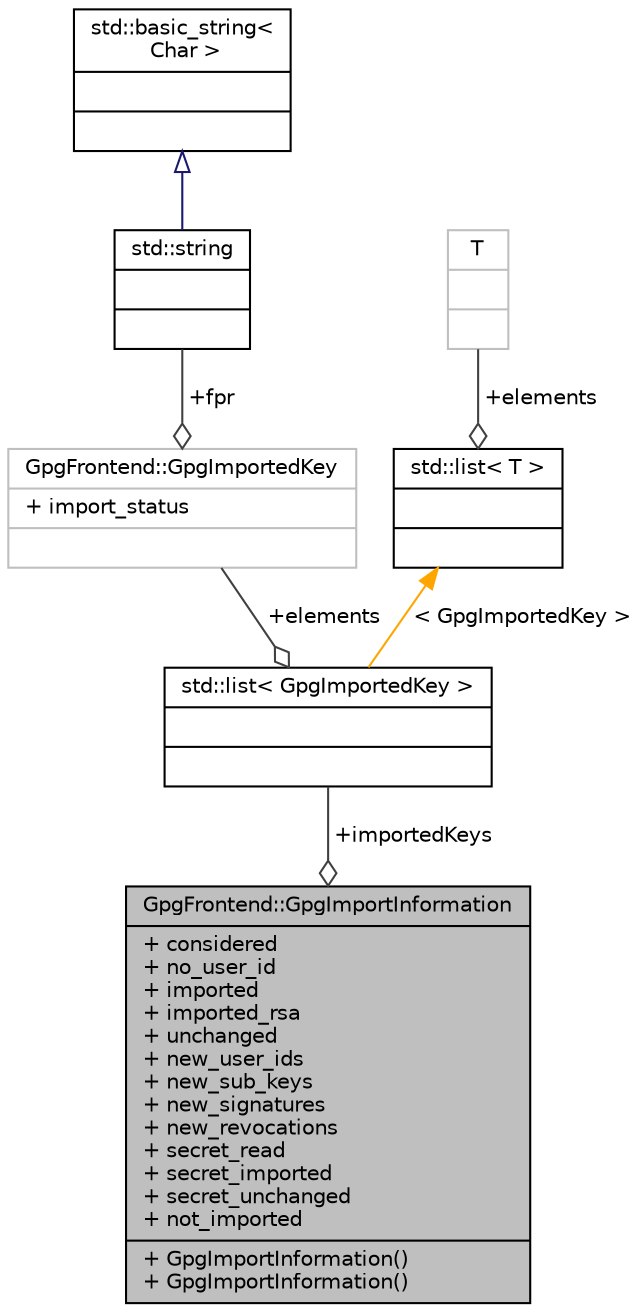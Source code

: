 digraph "GpgFrontend::GpgImportInformation"
{
 // INTERACTIVE_SVG=YES
 // LATEX_PDF_SIZE
  edge [fontname="Helvetica",fontsize="10",labelfontname="Helvetica",labelfontsize="10"];
  node [fontname="Helvetica",fontsize="10",shape=record];
  Node1 [label="{GpgFrontend::GpgImportInformation\n|+ considered\l+ no_user_id\l+ imported\l+ imported_rsa\l+ unchanged\l+ new_user_ids\l+ new_sub_keys\l+ new_signatures\l+ new_revocations\l+ secret_read\l+ secret_imported\l+ secret_unchanged\l+ not_imported\l|+ GpgImportInformation()\l+ GpgImportInformation()\l}",height=0.2,width=0.4,color="black", fillcolor="grey75", style="filled", fontcolor="black",tooltip=" "];
  Node2 -> Node1 [color="grey25",fontsize="10",style="solid",label=" +importedKeys" ,arrowhead="odiamond",fontname="Helvetica"];
  Node2 [label="{std::list\< GpgImportedKey \>\n||}",height=0.2,width=0.4,color="black", fillcolor="white", style="filled",tooltip=" "];
  Node3 -> Node2 [color="grey25",fontsize="10",style="solid",label=" +elements" ,arrowhead="odiamond",fontname="Helvetica"];
  Node3 [label="{GpgFrontend::GpgImportedKey\n|+ import_status\l|}",height=0.2,width=0.4,color="grey75", fillcolor="white", style="filled",URL="$classGpgFrontend_1_1GpgImportedKey.html",tooltip=" "];
  Node4 -> Node3 [color="grey25",fontsize="10",style="solid",label=" +fpr" ,arrowhead="odiamond",fontname="Helvetica"];
  Node4 [label="{std::string\n||}",height=0.2,width=0.4,color="black", fillcolor="white", style="filled",tooltip=" "];
  Node5 -> Node4 [dir="back",color="midnightblue",fontsize="10",style="solid",arrowtail="onormal",fontname="Helvetica"];
  Node5 [label="{std::basic_string\<\l Char \>\n||}",height=0.2,width=0.4,color="black", fillcolor="white", style="filled",tooltip=" "];
  Node6 -> Node2 [dir="back",color="orange",fontsize="10",style="solid",label=" \< GpgImportedKey \>" ,fontname="Helvetica"];
  Node6 [label="{std::list\< T \>\n||}",height=0.2,width=0.4,color="black", fillcolor="white", style="filled",tooltip=" "];
  Node7 -> Node6 [color="grey25",fontsize="10",style="solid",label=" +elements" ,arrowhead="odiamond",fontname="Helvetica"];
  Node7 [label="{T\n||}",height=0.2,width=0.4,color="grey75", fillcolor="white", style="filled",tooltip=" "];
}
